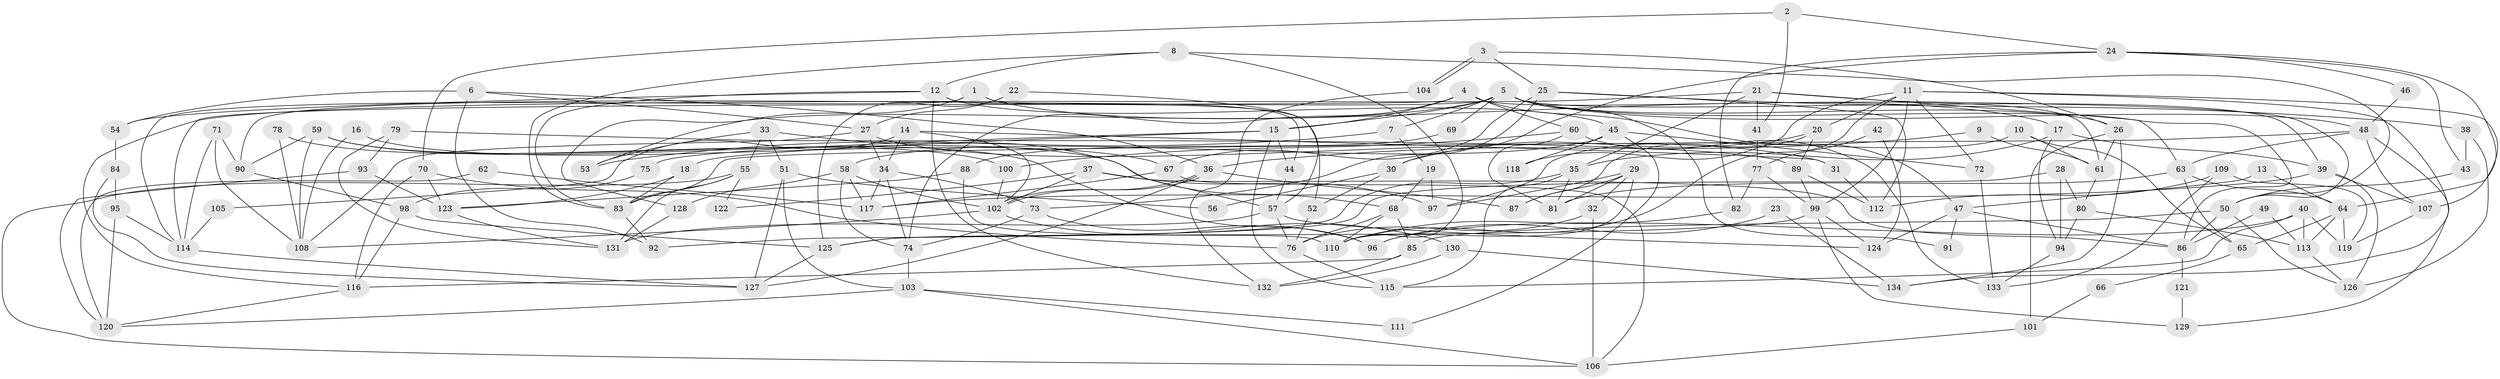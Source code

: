 // Generated by graph-tools (version 1.1) at 2025/11/02/27/25 16:11:18]
// undirected, 134 vertices, 268 edges
graph export_dot {
graph [start="1"]
  node [color=gray90,style=filled];
  1;
  2;
  3;
  4;
  5;
  6;
  7;
  8;
  9;
  10;
  11;
  12;
  13;
  14;
  15;
  16;
  17;
  18;
  19;
  20;
  21;
  22;
  23;
  24;
  25;
  26;
  27;
  28;
  29;
  30;
  31;
  32;
  33;
  34;
  35;
  36;
  37;
  38;
  39;
  40;
  41;
  42;
  43;
  44;
  45;
  46;
  47;
  48;
  49;
  50;
  51;
  52;
  53;
  54;
  55;
  56;
  57;
  58;
  59;
  60;
  61;
  62;
  63;
  64;
  65;
  66;
  67;
  68;
  69;
  70;
  71;
  72;
  73;
  74;
  75;
  76;
  77;
  78;
  79;
  80;
  81;
  82;
  83;
  84;
  85;
  86;
  87;
  88;
  89;
  90;
  91;
  92;
  93;
  94;
  95;
  96;
  97;
  98;
  99;
  100;
  101;
  102;
  103;
  104;
  105;
  106;
  107;
  108;
  109;
  110;
  111;
  112;
  113;
  114;
  115;
  116;
  117;
  118;
  119;
  120;
  121;
  122;
  123;
  124;
  125;
  126;
  127;
  128;
  129;
  130;
  131;
  132;
  133;
  134;
  1 -- 17;
  1 -- 114;
  1 -- 52;
  1 -- 53;
  2 -- 70;
  2 -- 24;
  2 -- 41;
  3 -- 104;
  3 -- 104;
  3 -- 25;
  3 -- 26;
  4 -- 74;
  4 -- 15;
  4 -- 47;
  4 -- 60;
  4 -- 61;
  4 -- 114;
  5 -- 39;
  5 -- 26;
  5 -- 7;
  5 -- 15;
  5 -- 48;
  5 -- 69;
  5 -- 86;
  5 -- 90;
  5 -- 91;
  5 -- 128;
  6 -- 54;
  6 -- 92;
  6 -- 27;
  6 -- 36;
  7 -- 53;
  7 -- 19;
  8 -- 12;
  8 -- 50;
  8 -- 83;
  8 -- 110;
  9 -- 61;
  9 -- 36;
  10 -- 65;
  10 -- 97;
  10 -- 61;
  11 -- 134;
  11 -- 20;
  11 -- 72;
  11 -- 99;
  11 -- 107;
  11 -- 110;
  11 -- 118;
  12 -- 45;
  12 -- 83;
  12 -- 44;
  12 -- 54;
  12 -- 132;
  13 -- 64;
  13 -- 47;
  14 -- 34;
  14 -- 102;
  14 -- 31;
  14 -- 105;
  15 -- 44;
  15 -- 18;
  15 -- 75;
  15 -- 115;
  16 -- 67;
  16 -- 108;
  17 -- 94;
  17 -- 35;
  17 -- 39;
  18 -- 83;
  18 -- 123;
  19 -- 97;
  19 -- 68;
  20 -- 89;
  20 -- 87;
  20 -- 30;
  21 -- 116;
  21 -- 50;
  21 -- 35;
  21 -- 41;
  21 -- 63;
  22 -- 27;
  22 -- 125;
  22 -- 57;
  23 -- 134;
  23 -- 96;
  24 -- 82;
  24 -- 30;
  24 -- 43;
  24 -- 46;
  24 -- 64;
  25 -- 112;
  25 -- 73;
  25 -- 38;
  25 -- 67;
  26 -- 61;
  26 -- 101;
  26 -- 134;
  27 -- 108;
  27 -- 31;
  27 -- 34;
  28 -- 80;
  28 -- 94;
  28 -- 125;
  29 -- 110;
  29 -- 32;
  29 -- 81;
  29 -- 87;
  29 -- 97;
  30 -- 52;
  30 -- 56;
  31 -- 112;
  32 -- 106;
  32 -- 76;
  33 -- 55;
  33 -- 57;
  33 -- 51;
  33 -- 53;
  34 -- 73;
  34 -- 74;
  34 -- 117;
  35 -- 115;
  35 -- 81;
  35 -- 92;
  36 -- 102;
  36 -- 102;
  36 -- 87;
  36 -- 127;
  37 -- 86;
  37 -- 102;
  37 -- 97;
  37 -- 122;
  38 -- 126;
  38 -- 43;
  39 -- 107;
  39 -- 117;
  39 -- 126;
  40 -- 119;
  40 -- 115;
  40 -- 96;
  40 -- 113;
  41 -- 77;
  42 -- 77;
  42 -- 124;
  43 -- 50;
  44 -- 57;
  45 -- 72;
  45 -- 58;
  45 -- 111;
  45 -- 118;
  46 -- 48;
  47 -- 86;
  47 -- 91;
  47 -- 124;
  48 -- 63;
  48 -- 83;
  48 -- 107;
  48 -- 129;
  49 -- 86;
  49 -- 113;
  50 -- 126;
  50 -- 85;
  50 -- 86;
  51 -- 127;
  51 -- 56;
  51 -- 103;
  52 -- 76;
  54 -- 84;
  55 -- 131;
  55 -- 83;
  55 -- 106;
  55 -- 122;
  57 -- 131;
  57 -- 76;
  57 -- 124;
  58 -- 74;
  58 -- 117;
  58 -- 102;
  58 -- 128;
  59 -- 68;
  59 -- 108;
  59 -- 90;
  59 -- 96;
  60 -- 81;
  60 -- 100;
  60 -- 133;
  61 -- 80;
  62 -- 120;
  62 -- 117;
  63 -- 81;
  63 -- 64;
  63 -- 65;
  64 -- 65;
  64 -- 113;
  64 -- 119;
  65 -- 66;
  66 -- 101;
  67 -- 117;
  67 -- 106;
  68 -- 110;
  68 -- 76;
  68 -- 85;
  69 -- 88;
  70 -- 116;
  70 -- 76;
  70 -- 123;
  71 -- 90;
  71 -- 114;
  71 -- 108;
  72 -- 133;
  73 -- 96;
  73 -- 74;
  74 -- 103;
  75 -- 98;
  76 -- 115;
  77 -- 99;
  77 -- 82;
  78 -- 108;
  78 -- 100;
  79 -- 93;
  79 -- 131;
  79 -- 89;
  80 -- 113;
  80 -- 94;
  82 -- 110;
  83 -- 92;
  84 -- 127;
  84 -- 95;
  85 -- 116;
  85 -- 132;
  86 -- 121;
  88 -- 110;
  88 -- 123;
  89 -- 99;
  89 -- 112;
  90 -- 98;
  93 -- 123;
  93 -- 120;
  94 -- 133;
  95 -- 114;
  95 -- 120;
  98 -- 125;
  98 -- 116;
  99 -- 124;
  99 -- 125;
  99 -- 129;
  100 -- 102;
  101 -- 106;
  102 -- 108;
  102 -- 130;
  103 -- 106;
  103 -- 111;
  103 -- 120;
  104 -- 132;
  105 -- 114;
  107 -- 119;
  109 -- 112;
  109 -- 119;
  109 -- 133;
  113 -- 126;
  114 -- 127;
  116 -- 120;
  121 -- 129;
  123 -- 131;
  125 -- 127;
  128 -- 131;
  130 -- 132;
  130 -- 134;
}
